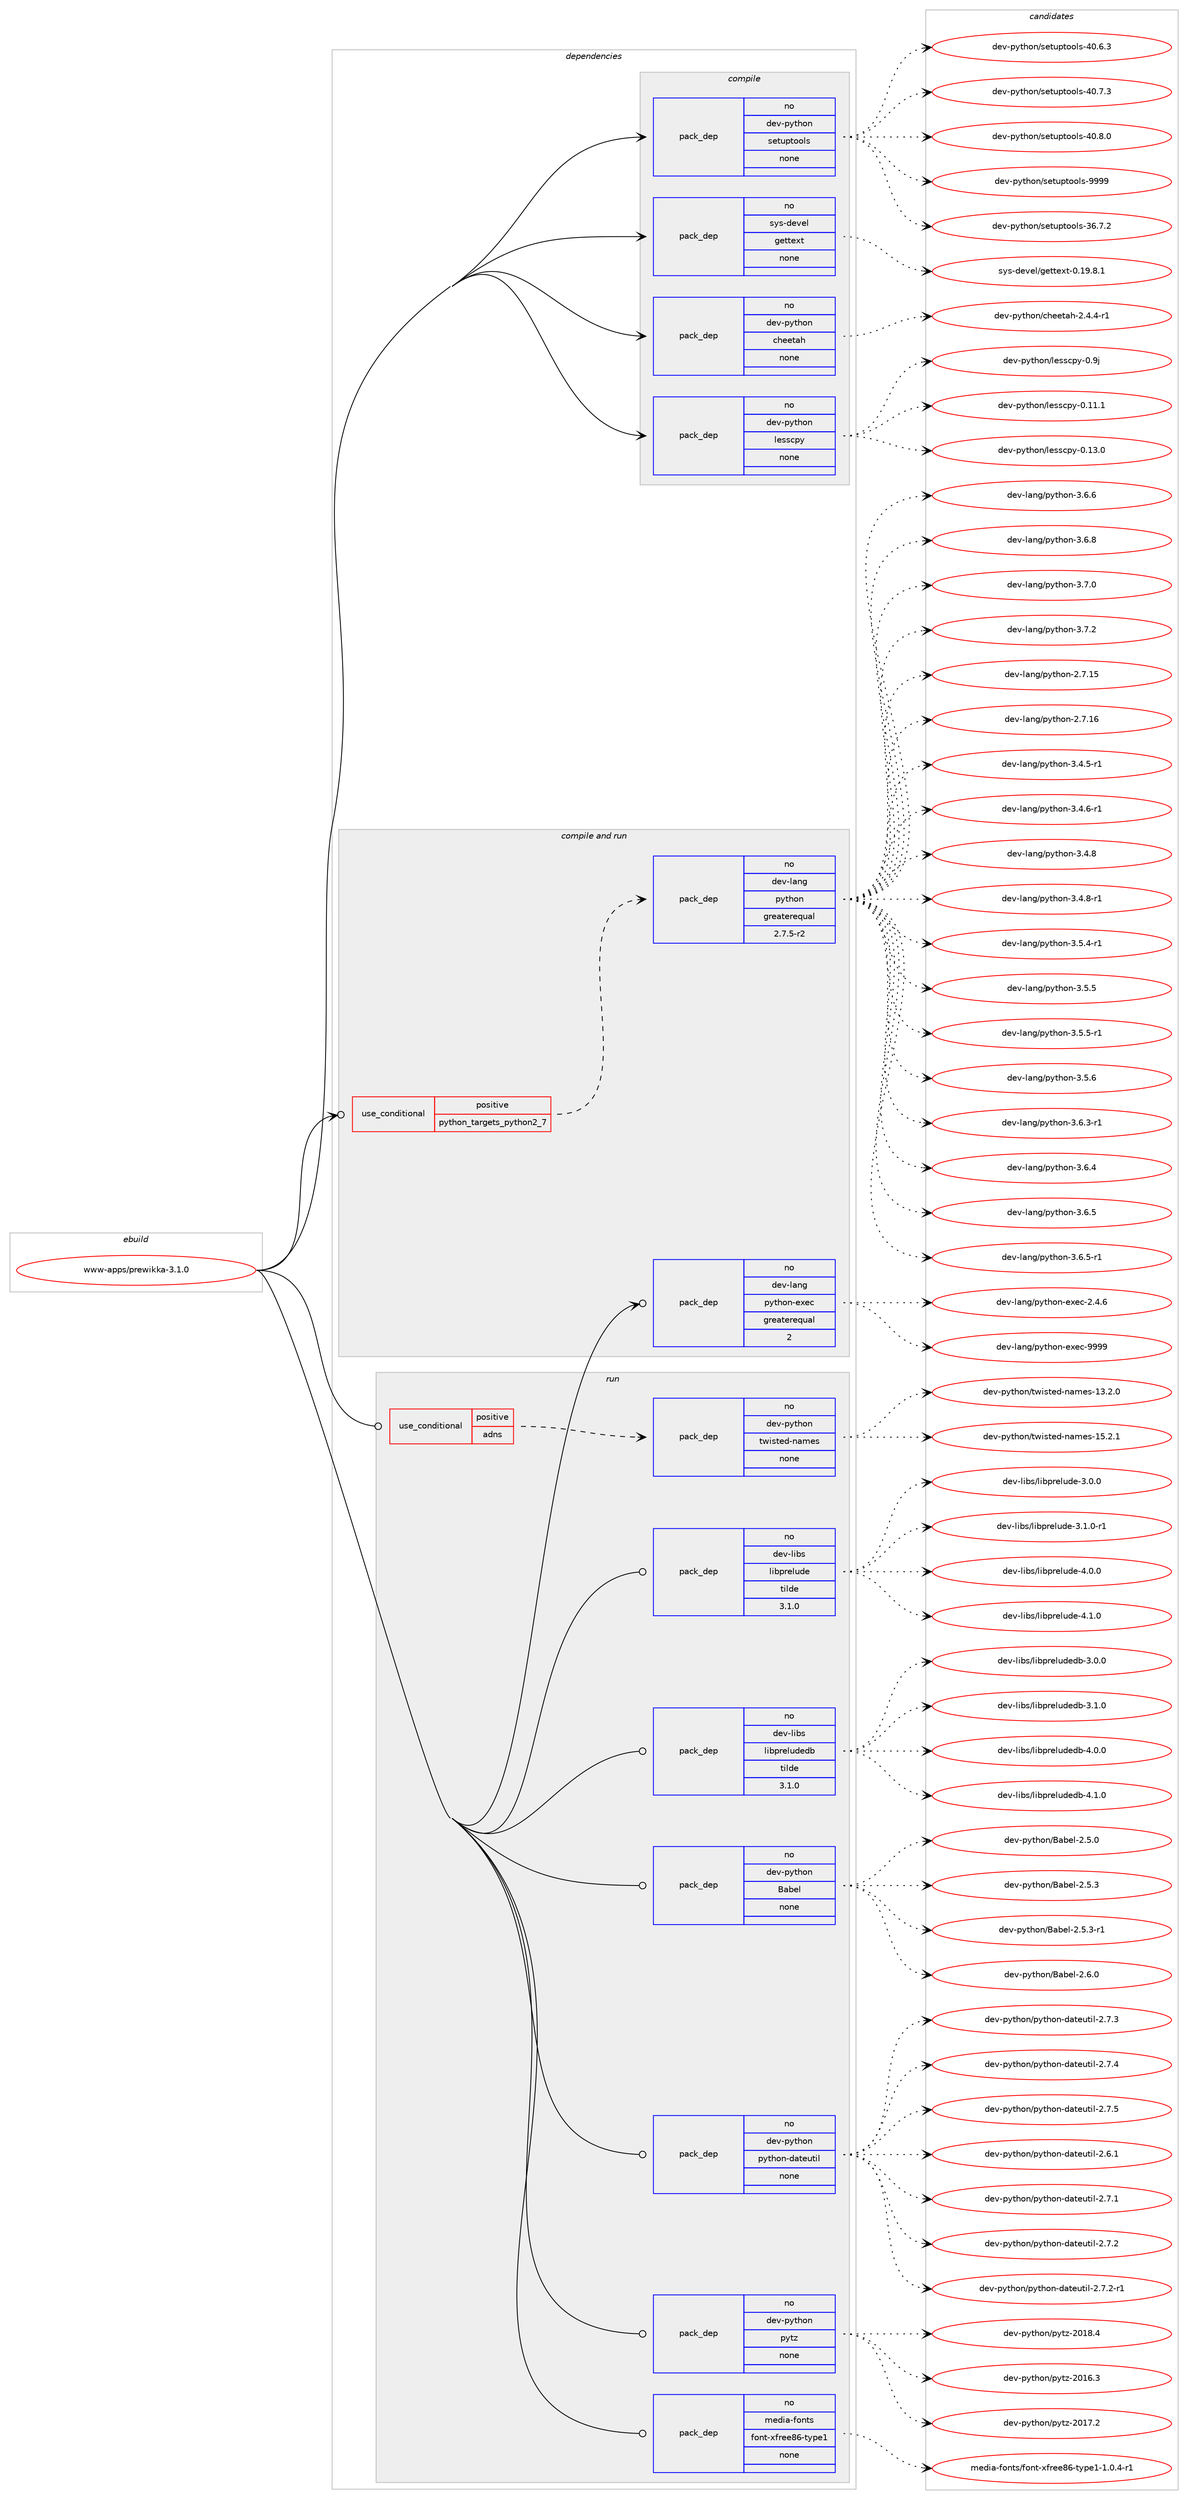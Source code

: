 digraph prolog {

# *************
# Graph options
# *************

newrank=true;
concentrate=true;
compound=true;
graph [rankdir=LR,fontname=Helvetica,fontsize=10,ranksep=1.5];#, ranksep=2.5, nodesep=0.2];
edge  [arrowhead=vee];
node  [fontname=Helvetica,fontsize=10];

# **********
# The ebuild
# **********

subgraph cluster_leftcol {
color=gray;
rank=same;
label=<<i>ebuild</i>>;
id [label="www-apps/prewikka-3.1.0", color=red, width=4, href="../www-apps/prewikka-3.1.0.svg"];
}

# ****************
# The dependencies
# ****************

subgraph cluster_midcol {
color=gray;
label=<<i>dependencies</i>>;
subgraph cluster_compile {
fillcolor="#eeeeee";
style=filled;
label=<<i>compile</i>>;
subgraph pack1253942 {
dependency1746650 [label=<<TABLE BORDER="0" CELLBORDER="1" CELLSPACING="0" CELLPADDING="4" WIDTH="220"><TR><TD ROWSPAN="6" CELLPADDING="30">pack_dep</TD></TR><TR><TD WIDTH="110">no</TD></TR><TR><TD>dev-python</TD></TR><TR><TD>cheetah</TD></TR><TR><TD>none</TD></TR><TR><TD></TD></TR></TABLE>>, shape=none, color=blue];
}
id:e -> dependency1746650:w [weight=20,style="solid",arrowhead="vee"];
subgraph pack1253943 {
dependency1746651 [label=<<TABLE BORDER="0" CELLBORDER="1" CELLSPACING="0" CELLPADDING="4" WIDTH="220"><TR><TD ROWSPAN="6" CELLPADDING="30">pack_dep</TD></TR><TR><TD WIDTH="110">no</TD></TR><TR><TD>dev-python</TD></TR><TR><TD>lesscpy</TD></TR><TR><TD>none</TD></TR><TR><TD></TD></TR></TABLE>>, shape=none, color=blue];
}
id:e -> dependency1746651:w [weight=20,style="solid",arrowhead="vee"];
subgraph pack1253944 {
dependency1746652 [label=<<TABLE BORDER="0" CELLBORDER="1" CELLSPACING="0" CELLPADDING="4" WIDTH="220"><TR><TD ROWSPAN="6" CELLPADDING="30">pack_dep</TD></TR><TR><TD WIDTH="110">no</TD></TR><TR><TD>dev-python</TD></TR><TR><TD>setuptools</TD></TR><TR><TD>none</TD></TR><TR><TD></TD></TR></TABLE>>, shape=none, color=blue];
}
id:e -> dependency1746652:w [weight=20,style="solid",arrowhead="vee"];
subgraph pack1253945 {
dependency1746653 [label=<<TABLE BORDER="0" CELLBORDER="1" CELLSPACING="0" CELLPADDING="4" WIDTH="220"><TR><TD ROWSPAN="6" CELLPADDING="30">pack_dep</TD></TR><TR><TD WIDTH="110">no</TD></TR><TR><TD>sys-devel</TD></TR><TR><TD>gettext</TD></TR><TR><TD>none</TD></TR><TR><TD></TD></TR></TABLE>>, shape=none, color=blue];
}
id:e -> dependency1746653:w [weight=20,style="solid",arrowhead="vee"];
}
subgraph cluster_compileandrun {
fillcolor="#eeeeee";
style=filled;
label=<<i>compile and run</i>>;
subgraph cond463511 {
dependency1746654 [label=<<TABLE BORDER="0" CELLBORDER="1" CELLSPACING="0" CELLPADDING="4"><TR><TD ROWSPAN="3" CELLPADDING="10">use_conditional</TD></TR><TR><TD>positive</TD></TR><TR><TD>python_targets_python2_7</TD></TR></TABLE>>, shape=none, color=red];
subgraph pack1253946 {
dependency1746655 [label=<<TABLE BORDER="0" CELLBORDER="1" CELLSPACING="0" CELLPADDING="4" WIDTH="220"><TR><TD ROWSPAN="6" CELLPADDING="30">pack_dep</TD></TR><TR><TD WIDTH="110">no</TD></TR><TR><TD>dev-lang</TD></TR><TR><TD>python</TD></TR><TR><TD>greaterequal</TD></TR><TR><TD>2.7.5-r2</TD></TR></TABLE>>, shape=none, color=blue];
}
dependency1746654:e -> dependency1746655:w [weight=20,style="dashed",arrowhead="vee"];
}
id:e -> dependency1746654:w [weight=20,style="solid",arrowhead="odotvee"];
subgraph pack1253947 {
dependency1746656 [label=<<TABLE BORDER="0" CELLBORDER="1" CELLSPACING="0" CELLPADDING="4" WIDTH="220"><TR><TD ROWSPAN="6" CELLPADDING="30">pack_dep</TD></TR><TR><TD WIDTH="110">no</TD></TR><TR><TD>dev-lang</TD></TR><TR><TD>python-exec</TD></TR><TR><TD>greaterequal</TD></TR><TR><TD>2</TD></TR></TABLE>>, shape=none, color=blue];
}
id:e -> dependency1746656:w [weight=20,style="solid",arrowhead="odotvee"];
}
subgraph cluster_run {
fillcolor="#eeeeee";
style=filled;
label=<<i>run</i>>;
subgraph cond463512 {
dependency1746657 [label=<<TABLE BORDER="0" CELLBORDER="1" CELLSPACING="0" CELLPADDING="4"><TR><TD ROWSPAN="3" CELLPADDING="10">use_conditional</TD></TR><TR><TD>positive</TD></TR><TR><TD>adns</TD></TR></TABLE>>, shape=none, color=red];
subgraph pack1253948 {
dependency1746658 [label=<<TABLE BORDER="0" CELLBORDER="1" CELLSPACING="0" CELLPADDING="4" WIDTH="220"><TR><TD ROWSPAN="6" CELLPADDING="30">pack_dep</TD></TR><TR><TD WIDTH="110">no</TD></TR><TR><TD>dev-python</TD></TR><TR><TD>twisted-names</TD></TR><TR><TD>none</TD></TR><TR><TD></TD></TR></TABLE>>, shape=none, color=blue];
}
dependency1746657:e -> dependency1746658:w [weight=20,style="dashed",arrowhead="vee"];
}
id:e -> dependency1746657:w [weight=20,style="solid",arrowhead="odot"];
subgraph pack1253949 {
dependency1746659 [label=<<TABLE BORDER="0" CELLBORDER="1" CELLSPACING="0" CELLPADDING="4" WIDTH="220"><TR><TD ROWSPAN="6" CELLPADDING="30">pack_dep</TD></TR><TR><TD WIDTH="110">no</TD></TR><TR><TD>dev-libs</TD></TR><TR><TD>libprelude</TD></TR><TR><TD>tilde</TD></TR><TR><TD>3.1.0</TD></TR></TABLE>>, shape=none, color=blue];
}
id:e -> dependency1746659:w [weight=20,style="solid",arrowhead="odot"];
subgraph pack1253950 {
dependency1746660 [label=<<TABLE BORDER="0" CELLBORDER="1" CELLSPACING="0" CELLPADDING="4" WIDTH="220"><TR><TD ROWSPAN="6" CELLPADDING="30">pack_dep</TD></TR><TR><TD WIDTH="110">no</TD></TR><TR><TD>dev-libs</TD></TR><TR><TD>libpreludedb</TD></TR><TR><TD>tilde</TD></TR><TR><TD>3.1.0</TD></TR></TABLE>>, shape=none, color=blue];
}
id:e -> dependency1746660:w [weight=20,style="solid",arrowhead="odot"];
subgraph pack1253951 {
dependency1746661 [label=<<TABLE BORDER="0" CELLBORDER="1" CELLSPACING="0" CELLPADDING="4" WIDTH="220"><TR><TD ROWSPAN="6" CELLPADDING="30">pack_dep</TD></TR><TR><TD WIDTH="110">no</TD></TR><TR><TD>dev-python</TD></TR><TR><TD>Babel</TD></TR><TR><TD>none</TD></TR><TR><TD></TD></TR></TABLE>>, shape=none, color=blue];
}
id:e -> dependency1746661:w [weight=20,style="solid",arrowhead="odot"];
subgraph pack1253952 {
dependency1746662 [label=<<TABLE BORDER="0" CELLBORDER="1" CELLSPACING="0" CELLPADDING="4" WIDTH="220"><TR><TD ROWSPAN="6" CELLPADDING="30">pack_dep</TD></TR><TR><TD WIDTH="110">no</TD></TR><TR><TD>dev-python</TD></TR><TR><TD>python-dateutil</TD></TR><TR><TD>none</TD></TR><TR><TD></TD></TR></TABLE>>, shape=none, color=blue];
}
id:e -> dependency1746662:w [weight=20,style="solid",arrowhead="odot"];
subgraph pack1253953 {
dependency1746663 [label=<<TABLE BORDER="0" CELLBORDER="1" CELLSPACING="0" CELLPADDING="4" WIDTH="220"><TR><TD ROWSPAN="6" CELLPADDING="30">pack_dep</TD></TR><TR><TD WIDTH="110">no</TD></TR><TR><TD>dev-python</TD></TR><TR><TD>pytz</TD></TR><TR><TD>none</TD></TR><TR><TD></TD></TR></TABLE>>, shape=none, color=blue];
}
id:e -> dependency1746663:w [weight=20,style="solid",arrowhead="odot"];
subgraph pack1253954 {
dependency1746664 [label=<<TABLE BORDER="0" CELLBORDER="1" CELLSPACING="0" CELLPADDING="4" WIDTH="220"><TR><TD ROWSPAN="6" CELLPADDING="30">pack_dep</TD></TR><TR><TD WIDTH="110">no</TD></TR><TR><TD>media-fonts</TD></TR><TR><TD>font-xfree86-type1</TD></TR><TR><TD>none</TD></TR><TR><TD></TD></TR></TABLE>>, shape=none, color=blue];
}
id:e -> dependency1746664:w [weight=20,style="solid",arrowhead="odot"];
}
}

# **************
# The candidates
# **************

subgraph cluster_choices {
rank=same;
color=gray;
label=<<i>candidates</i>>;

subgraph choice1253942 {
color=black;
nodesep=1;
choice100101118451121211161041111104799104101101116971044550465246524511449 [label="dev-python/cheetah-2.4.4-r1", color=red, width=4,href="../dev-python/cheetah-2.4.4-r1.svg"];
dependency1746650:e -> choice100101118451121211161041111104799104101101116971044550465246524511449:w [style=dotted,weight="100"];
}
subgraph choice1253943 {
color=black;
nodesep=1;
choice10010111845112121116104111110471081011151159911212145484649494649 [label="dev-python/lesscpy-0.11.1", color=red, width=4,href="../dev-python/lesscpy-0.11.1.svg"];
choice10010111845112121116104111110471081011151159911212145484649514648 [label="dev-python/lesscpy-0.13.0", color=red, width=4,href="../dev-python/lesscpy-0.13.0.svg"];
choice10010111845112121116104111110471081011151159911212145484657106 [label="dev-python/lesscpy-0.9j", color=red, width=4,href="../dev-python/lesscpy-0.9j.svg"];
dependency1746651:e -> choice10010111845112121116104111110471081011151159911212145484649494649:w [style=dotted,weight="100"];
dependency1746651:e -> choice10010111845112121116104111110471081011151159911212145484649514648:w [style=dotted,weight="100"];
dependency1746651:e -> choice10010111845112121116104111110471081011151159911212145484657106:w [style=dotted,weight="100"];
}
subgraph choice1253944 {
color=black;
nodesep=1;
choice100101118451121211161041111104711510111611711211611111110811545515446554650 [label="dev-python/setuptools-36.7.2", color=red, width=4,href="../dev-python/setuptools-36.7.2.svg"];
choice100101118451121211161041111104711510111611711211611111110811545524846544651 [label="dev-python/setuptools-40.6.3", color=red, width=4,href="../dev-python/setuptools-40.6.3.svg"];
choice100101118451121211161041111104711510111611711211611111110811545524846554651 [label="dev-python/setuptools-40.7.3", color=red, width=4,href="../dev-python/setuptools-40.7.3.svg"];
choice100101118451121211161041111104711510111611711211611111110811545524846564648 [label="dev-python/setuptools-40.8.0", color=red, width=4,href="../dev-python/setuptools-40.8.0.svg"];
choice10010111845112121116104111110471151011161171121161111111081154557575757 [label="dev-python/setuptools-9999", color=red, width=4,href="../dev-python/setuptools-9999.svg"];
dependency1746652:e -> choice100101118451121211161041111104711510111611711211611111110811545515446554650:w [style=dotted,weight="100"];
dependency1746652:e -> choice100101118451121211161041111104711510111611711211611111110811545524846544651:w [style=dotted,weight="100"];
dependency1746652:e -> choice100101118451121211161041111104711510111611711211611111110811545524846554651:w [style=dotted,weight="100"];
dependency1746652:e -> choice100101118451121211161041111104711510111611711211611111110811545524846564648:w [style=dotted,weight="100"];
dependency1746652:e -> choice10010111845112121116104111110471151011161171121161111111081154557575757:w [style=dotted,weight="100"];
}
subgraph choice1253945 {
color=black;
nodesep=1;
choice1151211154510010111810110847103101116116101120116454846495746564649 [label="sys-devel/gettext-0.19.8.1", color=red, width=4,href="../sys-devel/gettext-0.19.8.1.svg"];
dependency1746653:e -> choice1151211154510010111810110847103101116116101120116454846495746564649:w [style=dotted,weight="100"];
}
subgraph choice1253946 {
color=black;
nodesep=1;
choice10010111845108971101034711212111610411111045504655464953 [label="dev-lang/python-2.7.15", color=red, width=4,href="../dev-lang/python-2.7.15.svg"];
choice10010111845108971101034711212111610411111045504655464954 [label="dev-lang/python-2.7.16", color=red, width=4,href="../dev-lang/python-2.7.16.svg"];
choice1001011184510897110103471121211161041111104551465246534511449 [label="dev-lang/python-3.4.5-r1", color=red, width=4,href="../dev-lang/python-3.4.5-r1.svg"];
choice1001011184510897110103471121211161041111104551465246544511449 [label="dev-lang/python-3.4.6-r1", color=red, width=4,href="../dev-lang/python-3.4.6-r1.svg"];
choice100101118451089711010347112121116104111110455146524656 [label="dev-lang/python-3.4.8", color=red, width=4,href="../dev-lang/python-3.4.8.svg"];
choice1001011184510897110103471121211161041111104551465246564511449 [label="dev-lang/python-3.4.8-r1", color=red, width=4,href="../dev-lang/python-3.4.8-r1.svg"];
choice1001011184510897110103471121211161041111104551465346524511449 [label="dev-lang/python-3.5.4-r1", color=red, width=4,href="../dev-lang/python-3.5.4-r1.svg"];
choice100101118451089711010347112121116104111110455146534653 [label="dev-lang/python-3.5.5", color=red, width=4,href="../dev-lang/python-3.5.5.svg"];
choice1001011184510897110103471121211161041111104551465346534511449 [label="dev-lang/python-3.5.5-r1", color=red, width=4,href="../dev-lang/python-3.5.5-r1.svg"];
choice100101118451089711010347112121116104111110455146534654 [label="dev-lang/python-3.5.6", color=red, width=4,href="../dev-lang/python-3.5.6.svg"];
choice1001011184510897110103471121211161041111104551465446514511449 [label="dev-lang/python-3.6.3-r1", color=red, width=4,href="../dev-lang/python-3.6.3-r1.svg"];
choice100101118451089711010347112121116104111110455146544652 [label="dev-lang/python-3.6.4", color=red, width=4,href="../dev-lang/python-3.6.4.svg"];
choice100101118451089711010347112121116104111110455146544653 [label="dev-lang/python-3.6.5", color=red, width=4,href="../dev-lang/python-3.6.5.svg"];
choice1001011184510897110103471121211161041111104551465446534511449 [label="dev-lang/python-3.6.5-r1", color=red, width=4,href="../dev-lang/python-3.6.5-r1.svg"];
choice100101118451089711010347112121116104111110455146544654 [label="dev-lang/python-3.6.6", color=red, width=4,href="../dev-lang/python-3.6.6.svg"];
choice100101118451089711010347112121116104111110455146544656 [label="dev-lang/python-3.6.8", color=red, width=4,href="../dev-lang/python-3.6.8.svg"];
choice100101118451089711010347112121116104111110455146554648 [label="dev-lang/python-3.7.0", color=red, width=4,href="../dev-lang/python-3.7.0.svg"];
choice100101118451089711010347112121116104111110455146554650 [label="dev-lang/python-3.7.2", color=red, width=4,href="../dev-lang/python-3.7.2.svg"];
dependency1746655:e -> choice10010111845108971101034711212111610411111045504655464953:w [style=dotted,weight="100"];
dependency1746655:e -> choice10010111845108971101034711212111610411111045504655464954:w [style=dotted,weight="100"];
dependency1746655:e -> choice1001011184510897110103471121211161041111104551465246534511449:w [style=dotted,weight="100"];
dependency1746655:e -> choice1001011184510897110103471121211161041111104551465246544511449:w [style=dotted,weight="100"];
dependency1746655:e -> choice100101118451089711010347112121116104111110455146524656:w [style=dotted,weight="100"];
dependency1746655:e -> choice1001011184510897110103471121211161041111104551465246564511449:w [style=dotted,weight="100"];
dependency1746655:e -> choice1001011184510897110103471121211161041111104551465346524511449:w [style=dotted,weight="100"];
dependency1746655:e -> choice100101118451089711010347112121116104111110455146534653:w [style=dotted,weight="100"];
dependency1746655:e -> choice1001011184510897110103471121211161041111104551465346534511449:w [style=dotted,weight="100"];
dependency1746655:e -> choice100101118451089711010347112121116104111110455146534654:w [style=dotted,weight="100"];
dependency1746655:e -> choice1001011184510897110103471121211161041111104551465446514511449:w [style=dotted,weight="100"];
dependency1746655:e -> choice100101118451089711010347112121116104111110455146544652:w [style=dotted,weight="100"];
dependency1746655:e -> choice100101118451089711010347112121116104111110455146544653:w [style=dotted,weight="100"];
dependency1746655:e -> choice1001011184510897110103471121211161041111104551465446534511449:w [style=dotted,weight="100"];
dependency1746655:e -> choice100101118451089711010347112121116104111110455146544654:w [style=dotted,weight="100"];
dependency1746655:e -> choice100101118451089711010347112121116104111110455146544656:w [style=dotted,weight="100"];
dependency1746655:e -> choice100101118451089711010347112121116104111110455146554648:w [style=dotted,weight="100"];
dependency1746655:e -> choice100101118451089711010347112121116104111110455146554650:w [style=dotted,weight="100"];
}
subgraph choice1253947 {
color=black;
nodesep=1;
choice1001011184510897110103471121211161041111104510112010199455046524654 [label="dev-lang/python-exec-2.4.6", color=red, width=4,href="../dev-lang/python-exec-2.4.6.svg"];
choice10010111845108971101034711212111610411111045101120101994557575757 [label="dev-lang/python-exec-9999", color=red, width=4,href="../dev-lang/python-exec-9999.svg"];
dependency1746656:e -> choice1001011184510897110103471121211161041111104510112010199455046524654:w [style=dotted,weight="100"];
dependency1746656:e -> choice10010111845108971101034711212111610411111045101120101994557575757:w [style=dotted,weight="100"];
}
subgraph choice1253948 {
color=black;
nodesep=1;
choice1001011184511212111610411111047116119105115116101100451109710910111545495146504648 [label="dev-python/twisted-names-13.2.0", color=red, width=4,href="../dev-python/twisted-names-13.2.0.svg"];
choice1001011184511212111610411111047116119105115116101100451109710910111545495346504649 [label="dev-python/twisted-names-15.2.1", color=red, width=4,href="../dev-python/twisted-names-15.2.1.svg"];
dependency1746658:e -> choice1001011184511212111610411111047116119105115116101100451109710910111545495146504648:w [style=dotted,weight="100"];
dependency1746658:e -> choice1001011184511212111610411111047116119105115116101100451109710910111545495346504649:w [style=dotted,weight="100"];
}
subgraph choice1253949 {
color=black;
nodesep=1;
choice10010111845108105981154710810598112114101108117100101455146484648 [label="dev-libs/libprelude-3.0.0", color=red, width=4,href="../dev-libs/libprelude-3.0.0.svg"];
choice100101118451081059811547108105981121141011081171001014551464946484511449 [label="dev-libs/libprelude-3.1.0-r1", color=red, width=4,href="../dev-libs/libprelude-3.1.0-r1.svg"];
choice10010111845108105981154710810598112114101108117100101455246484648 [label="dev-libs/libprelude-4.0.0", color=red, width=4,href="../dev-libs/libprelude-4.0.0.svg"];
choice10010111845108105981154710810598112114101108117100101455246494648 [label="dev-libs/libprelude-4.1.0", color=red, width=4,href="../dev-libs/libprelude-4.1.0.svg"];
dependency1746659:e -> choice10010111845108105981154710810598112114101108117100101455146484648:w [style=dotted,weight="100"];
dependency1746659:e -> choice100101118451081059811547108105981121141011081171001014551464946484511449:w [style=dotted,weight="100"];
dependency1746659:e -> choice10010111845108105981154710810598112114101108117100101455246484648:w [style=dotted,weight="100"];
dependency1746659:e -> choice10010111845108105981154710810598112114101108117100101455246494648:w [style=dotted,weight="100"];
}
subgraph choice1253950 {
color=black;
nodesep=1;
choice1001011184510810598115471081059811211410110811710010110098455146484648 [label="dev-libs/libpreludedb-3.0.0", color=red, width=4,href="../dev-libs/libpreludedb-3.0.0.svg"];
choice1001011184510810598115471081059811211410110811710010110098455146494648 [label="dev-libs/libpreludedb-3.1.0", color=red, width=4,href="../dev-libs/libpreludedb-3.1.0.svg"];
choice1001011184510810598115471081059811211410110811710010110098455246484648 [label="dev-libs/libpreludedb-4.0.0", color=red, width=4,href="../dev-libs/libpreludedb-4.0.0.svg"];
choice1001011184510810598115471081059811211410110811710010110098455246494648 [label="dev-libs/libpreludedb-4.1.0", color=red, width=4,href="../dev-libs/libpreludedb-4.1.0.svg"];
dependency1746660:e -> choice1001011184510810598115471081059811211410110811710010110098455146484648:w [style=dotted,weight="100"];
dependency1746660:e -> choice1001011184510810598115471081059811211410110811710010110098455146494648:w [style=dotted,weight="100"];
dependency1746660:e -> choice1001011184510810598115471081059811211410110811710010110098455246484648:w [style=dotted,weight="100"];
dependency1746660:e -> choice1001011184510810598115471081059811211410110811710010110098455246494648:w [style=dotted,weight="100"];
}
subgraph choice1253951 {
color=black;
nodesep=1;
choice1001011184511212111610411111047669798101108455046534648 [label="dev-python/Babel-2.5.0", color=red, width=4,href="../dev-python/Babel-2.5.0.svg"];
choice1001011184511212111610411111047669798101108455046534651 [label="dev-python/Babel-2.5.3", color=red, width=4,href="../dev-python/Babel-2.5.3.svg"];
choice10010111845112121116104111110476697981011084550465346514511449 [label="dev-python/Babel-2.5.3-r1", color=red, width=4,href="../dev-python/Babel-2.5.3-r1.svg"];
choice1001011184511212111610411111047669798101108455046544648 [label="dev-python/Babel-2.6.0", color=red, width=4,href="../dev-python/Babel-2.6.0.svg"];
dependency1746661:e -> choice1001011184511212111610411111047669798101108455046534648:w [style=dotted,weight="100"];
dependency1746661:e -> choice1001011184511212111610411111047669798101108455046534651:w [style=dotted,weight="100"];
dependency1746661:e -> choice10010111845112121116104111110476697981011084550465346514511449:w [style=dotted,weight="100"];
dependency1746661:e -> choice1001011184511212111610411111047669798101108455046544648:w [style=dotted,weight="100"];
}
subgraph choice1253952 {
color=black;
nodesep=1;
choice10010111845112121116104111110471121211161041111104510097116101117116105108455046544649 [label="dev-python/python-dateutil-2.6.1", color=red, width=4,href="../dev-python/python-dateutil-2.6.1.svg"];
choice10010111845112121116104111110471121211161041111104510097116101117116105108455046554649 [label="dev-python/python-dateutil-2.7.1", color=red, width=4,href="../dev-python/python-dateutil-2.7.1.svg"];
choice10010111845112121116104111110471121211161041111104510097116101117116105108455046554650 [label="dev-python/python-dateutil-2.7.2", color=red, width=4,href="../dev-python/python-dateutil-2.7.2.svg"];
choice100101118451121211161041111104711212111610411111045100971161011171161051084550465546504511449 [label="dev-python/python-dateutil-2.7.2-r1", color=red, width=4,href="../dev-python/python-dateutil-2.7.2-r1.svg"];
choice10010111845112121116104111110471121211161041111104510097116101117116105108455046554651 [label="dev-python/python-dateutil-2.7.3", color=red, width=4,href="../dev-python/python-dateutil-2.7.3.svg"];
choice10010111845112121116104111110471121211161041111104510097116101117116105108455046554652 [label="dev-python/python-dateutil-2.7.4", color=red, width=4,href="../dev-python/python-dateutil-2.7.4.svg"];
choice10010111845112121116104111110471121211161041111104510097116101117116105108455046554653 [label="dev-python/python-dateutil-2.7.5", color=red, width=4,href="../dev-python/python-dateutil-2.7.5.svg"];
dependency1746662:e -> choice10010111845112121116104111110471121211161041111104510097116101117116105108455046544649:w [style=dotted,weight="100"];
dependency1746662:e -> choice10010111845112121116104111110471121211161041111104510097116101117116105108455046554649:w [style=dotted,weight="100"];
dependency1746662:e -> choice10010111845112121116104111110471121211161041111104510097116101117116105108455046554650:w [style=dotted,weight="100"];
dependency1746662:e -> choice100101118451121211161041111104711212111610411111045100971161011171161051084550465546504511449:w [style=dotted,weight="100"];
dependency1746662:e -> choice10010111845112121116104111110471121211161041111104510097116101117116105108455046554651:w [style=dotted,weight="100"];
dependency1746662:e -> choice10010111845112121116104111110471121211161041111104510097116101117116105108455046554652:w [style=dotted,weight="100"];
dependency1746662:e -> choice10010111845112121116104111110471121211161041111104510097116101117116105108455046554653:w [style=dotted,weight="100"];
}
subgraph choice1253953 {
color=black;
nodesep=1;
choice100101118451121211161041111104711212111612245504849544651 [label="dev-python/pytz-2016.3", color=red, width=4,href="../dev-python/pytz-2016.3.svg"];
choice100101118451121211161041111104711212111612245504849554650 [label="dev-python/pytz-2017.2", color=red, width=4,href="../dev-python/pytz-2017.2.svg"];
choice100101118451121211161041111104711212111612245504849564652 [label="dev-python/pytz-2018.4", color=red, width=4,href="../dev-python/pytz-2018.4.svg"];
dependency1746663:e -> choice100101118451121211161041111104711212111612245504849544651:w [style=dotted,weight="100"];
dependency1746663:e -> choice100101118451121211161041111104711212111612245504849554650:w [style=dotted,weight="100"];
dependency1746663:e -> choice100101118451121211161041111104711212111612245504849564652:w [style=dotted,weight="100"];
}
subgraph choice1253954 {
color=black;
nodesep=1;
choice10910110010597451021111101161154710211111011645120102114101101565445116121112101494549464846524511449 [label="media-fonts/font-xfree86-type1-1.0.4-r1", color=red, width=4,href="../media-fonts/font-xfree86-type1-1.0.4-r1.svg"];
dependency1746664:e -> choice10910110010597451021111101161154710211111011645120102114101101565445116121112101494549464846524511449:w [style=dotted,weight="100"];
}
}

}
